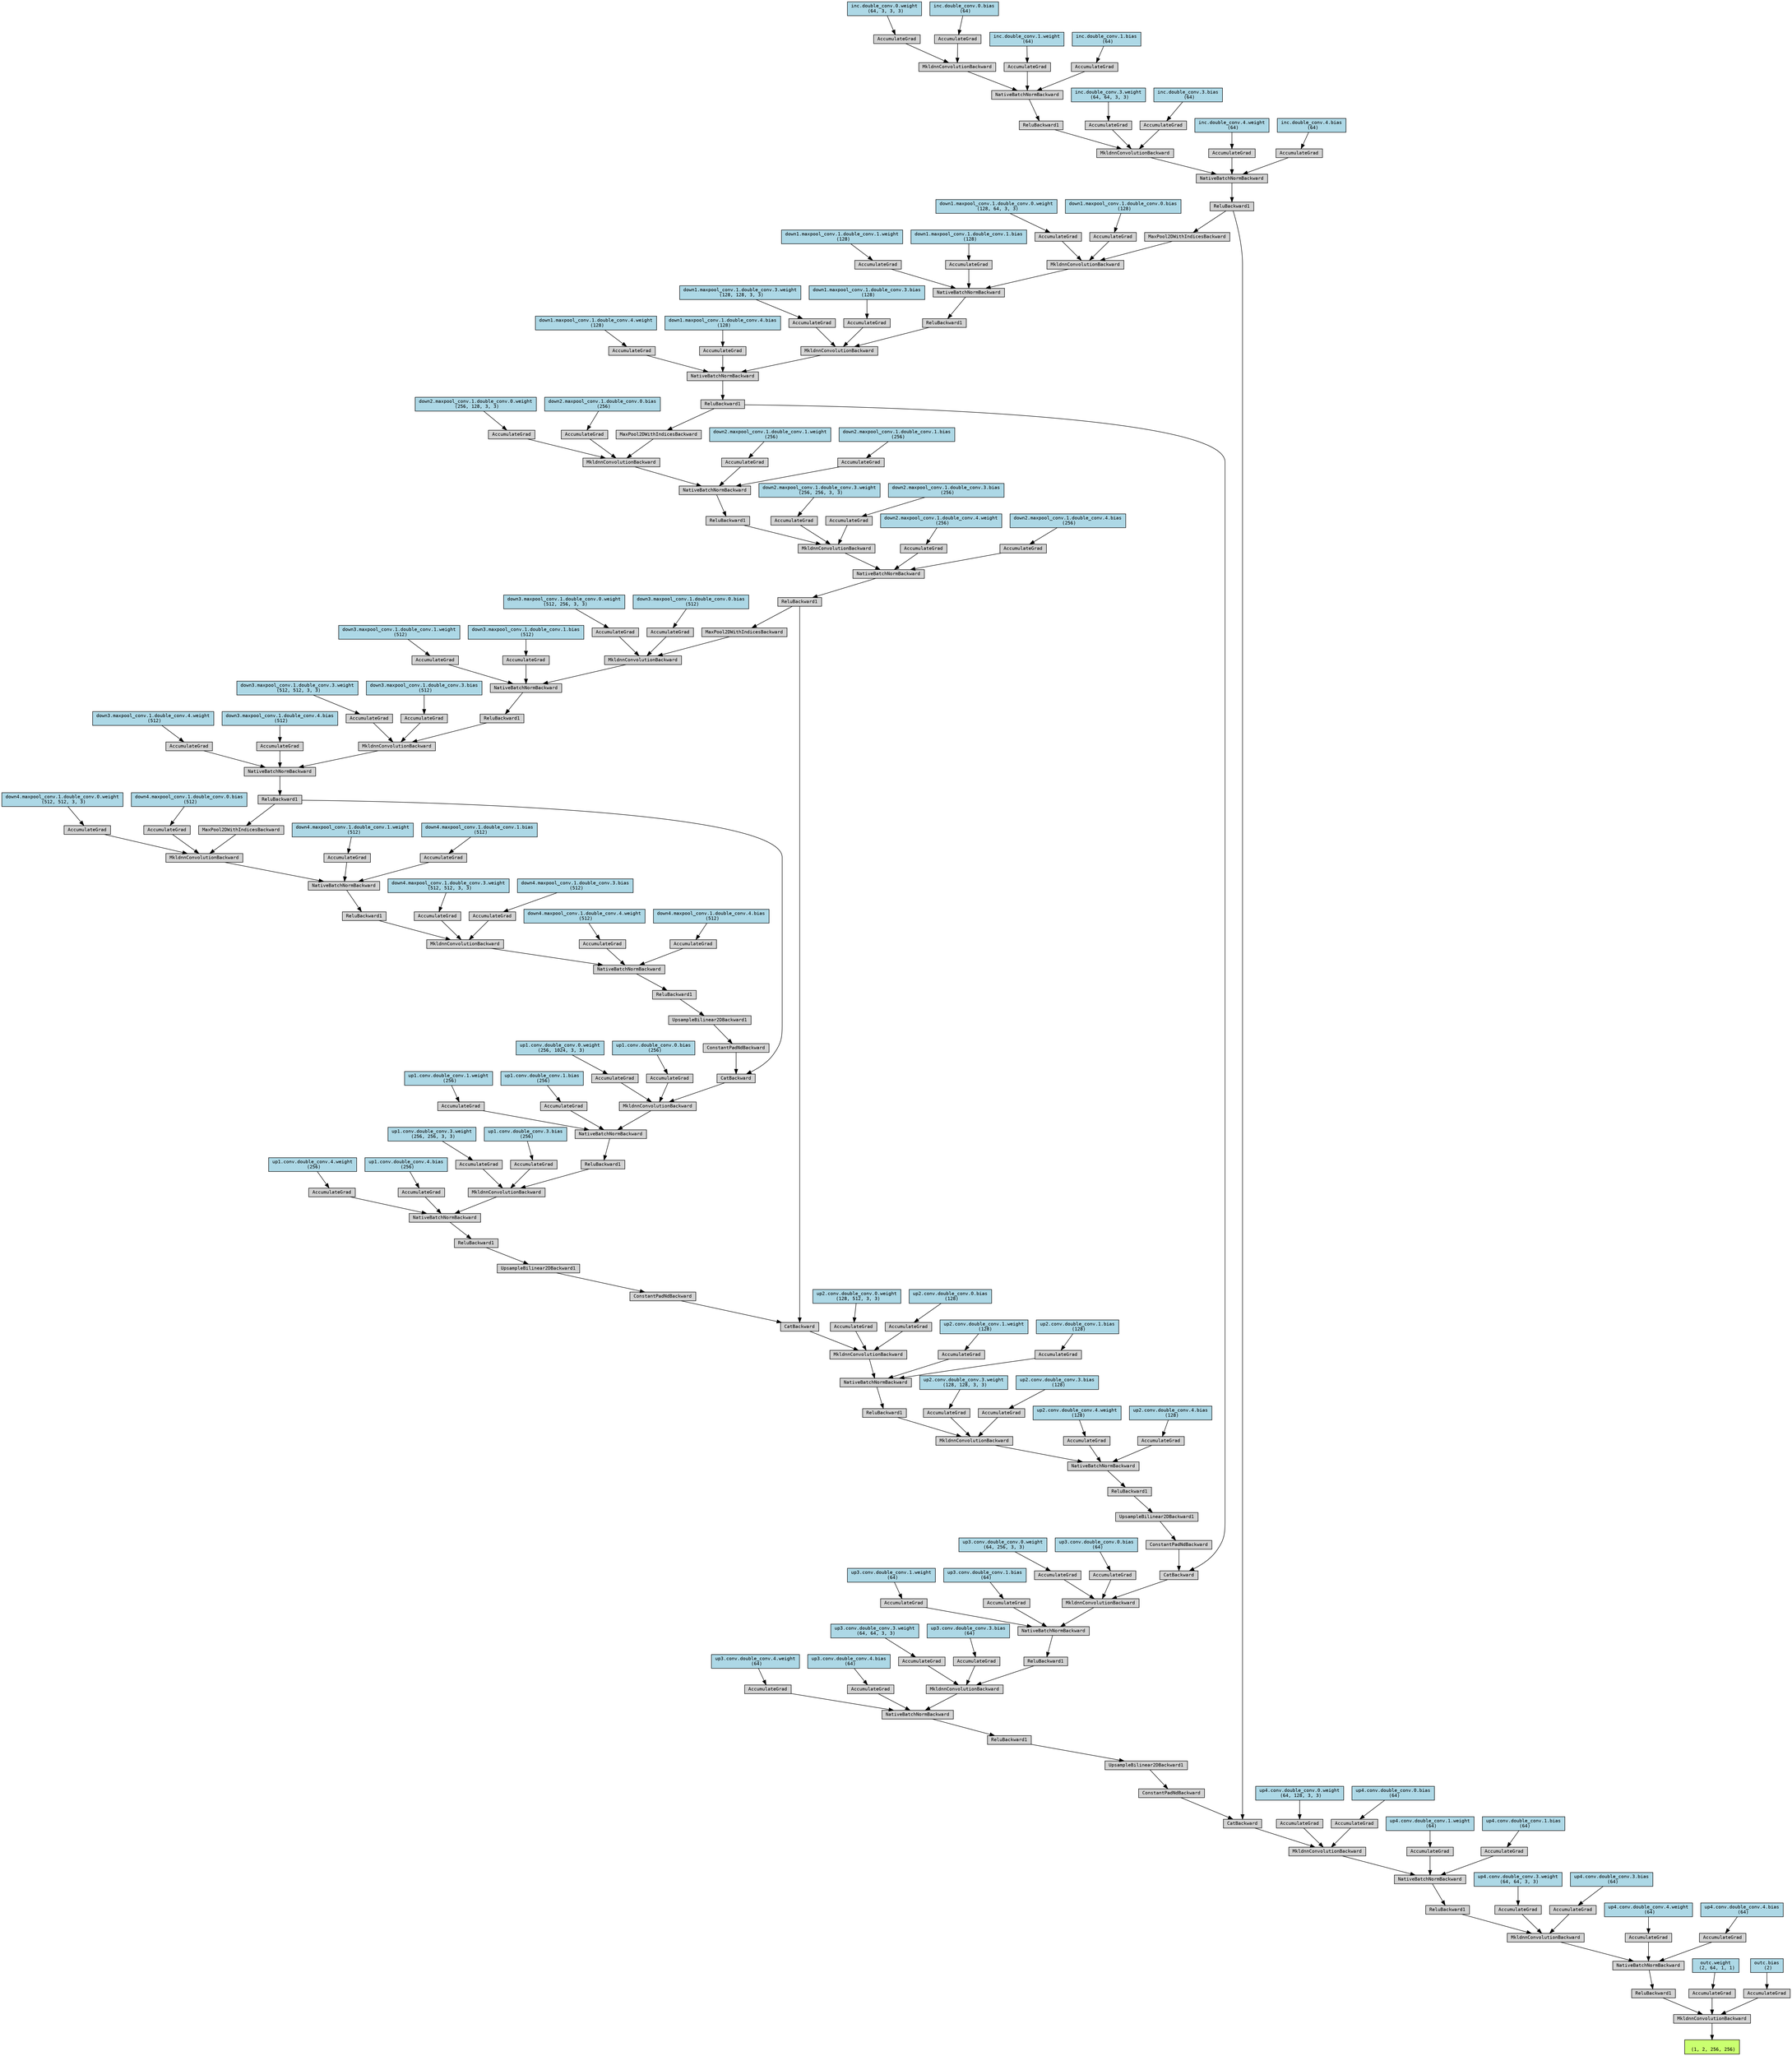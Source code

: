 digraph {
	graph [size="66.45,66.45"]
	node [align=left fontname=monospace fontsize=10 height=0.2 ranksep=0.1 shape=box style=filled]
	139860257357504 [label="
 (1, 2, 256, 256)" fillcolor=darkolivegreen1]
	139860252404608 [label=MkldnnConvolutionBackward]
	139860252404704 -> 139860252404608
	139860252404704 [label=ReluBackward1]
	139860252404896 -> 139860252404704
	139860252404896 [label=NativeBatchNormBackward]
	139860252404800 -> 139860252404896
	139860252404800 [label=MkldnnConvolutionBackward]
	139860252404224 -> 139860252404800
	139860252404224 [label=ReluBackward1]
	139860252404416 -> 139860252404224
	139860252404416 [label=NativeBatchNormBackward]
	139860252404320 -> 139860252404416
	139860252404320 [label=MkldnnConvolutionBackward]
	139860252403744 -> 139860252404320
	139860252403744 [label=CatBackward]
	139860252403936 -> 139860252403744
	139860252403936 [label=ReluBackward1]
	139860252403792 -> 139860252403936
	139860252403792 [label=NativeBatchNormBackward]
	139860252403120 -> 139860252403792
	139860252403120 [label=MkldnnConvolutionBackward]
	139860252403504 -> 139860252403120
	139860252403504 [label=ReluBackward1]
	139860252403312 -> 139860252403504
	139860252403312 [label=NativeBatchNormBackward]
	139860252403168 -> 139860252403312
	139860252403168 [label=MkldnnConvolutionBackward]
	139860252403024 -> 139860252403168
	139860256593088 [label="inc.double_conv.0.weight
 (64, 3, 3, 3)" fillcolor=lightblue]
	139860256593088 -> 139860252403024
	139860252403024 [label=AccumulateGrad]
	139860252402688 -> 139860252403168
	139860253377024 [label="inc.double_conv.0.bias
 (64)" fillcolor=lightblue]
	139860253377024 -> 139860252402688
	139860252402688 [label=AccumulateGrad]
	139860252403264 -> 139860252403312
	139860253380224 [label="inc.double_conv.1.weight
 (64)" fillcolor=lightblue]
	139860253380224 -> 139860252403264
	139860252403264 [label=AccumulateGrad]
	139860252403408 -> 139860252403312
	139860253378688 [label="inc.double_conv.1.bias
 (64)" fillcolor=lightblue]
	139860253378688 -> 139860252403408
	139860252403408 [label=AccumulateGrad]
	139860252403552 -> 139860252403120
	139860253615168 [label="inc.double_conv.3.weight
 (64, 64, 3, 3)" fillcolor=lightblue]
	139860253615168 -> 139860252403552
	139860252403552 [label=AccumulateGrad]
	139860252403216 -> 139860252403120
	139860252302080 [label="inc.double_conv.3.bias
 (64)" fillcolor=lightblue]
	139860252302080 -> 139860252403216
	139860252403216 [label=AccumulateGrad]
	139860252403696 -> 139860252403792
	139860256582336 [label="inc.double_conv.4.weight
 (64)" fillcolor=lightblue]
	139860256582336 -> 139860252403696
	139860252403696 [label=AccumulateGrad]
	139860252403888 -> 139860252403792
	139869568183040 [label="inc.double_conv.4.bias
 (64)" fillcolor=lightblue]
	139869568183040 -> 139860252403888
	139860252403888 [label=AccumulateGrad]
	139860252403984 -> 139860252403744
	139860252403984 [label=ConstantPadNdBackward]
	139860252403456 -> 139860252403984
	139860252403456 [label=UpsampleBilinear2DBackward1]
	139860252402592 -> 139860252403456
	139860252402592 [label=ReluBackward1]
	139860252402976 -> 139860252402592
	139860252402976 [label=NativeBatchNormBackward]
	139860252402880 -> 139860252402976
	139860252402880 [label=MkldnnConvolutionBackward]
	139860252402640 -> 139860252402880
	139860252402640 [label=ReluBackward1]
	139860252402496 -> 139860252402640
	139860252402496 [label=NativeBatchNormBackward]
	139860252402400 -> 139860252402496
	139860252402400 [label=MkldnnConvolutionBackward]
	139860252402208 -> 139860252402400
	139860252402208 [label=CatBackward]
	139860252401920 -> 139860252402208
	139860252401920 [label=ReluBackward1]
	139860252401776 -> 139860252401920
	139860252401776 [label=NativeBatchNormBackward]
	139860255773552 -> 139860252401776
	139860255773552 [label=MkldnnConvolutionBackward]
	139860252839840 -> 139860255773552
	139860252839840 [label=ReluBackward1]
	139860252839648 -> 139860252839840
	139860252839648 [label=NativeBatchNormBackward]
	139860252839168 -> 139860252839648
	139860252839168 [label=MkldnnConvolutionBackward]
	139860253179184 -> 139860252839168
	139860253179184 [label=MaxPool2DWithIndicesBackward]
	139860252403936 -> 139860253179184
	139860253179136 -> 139860252839168
	139860778637056 [label="down1.maxpool_conv.1.double_conv.0.weight
 (128, 64, 3, 3)" fillcolor=lightblue]
	139860778637056 -> 139860253179136
	139860253179136 [label=AccumulateGrad]
	139860253177552 -> 139860252839168
	139860778637696 [label="down1.maxpool_conv.1.double_conv.0.bias
 (128)" fillcolor=lightblue]
	139860778637696 -> 139860253177552
	139860253177552 [label=AccumulateGrad]
	139860252839024 -> 139860252839648
	139860778638144 [label="down1.maxpool_conv.1.double_conv.1.weight
 (128)" fillcolor=lightblue]
	139860778638144 -> 139860252839024
	139860252839024 [label=AccumulateGrad]
	139860252839696 -> 139860252839648
	139860778637760 [label="down1.maxpool_conv.1.double_conv.1.bias
 (128)" fillcolor=lightblue]
	139860778637760 -> 139860252839696
	139860252839696 [label=AccumulateGrad]
	139860252839216 -> 139860255773552
	139860778635712 [label="down1.maxpool_conv.1.double_conv.3.weight
 (128, 128, 3, 3)" fillcolor=lightblue]
	139860778635712 -> 139860252839216
	139860252839216 [label=AccumulateGrad]
	139860252839888 -> 139860255773552
	139860778636672 [label="down1.maxpool_conv.1.double_conv.3.bias
 (128)" fillcolor=lightblue]
	139860778636672 -> 139860252839888
	139860252839888 [label=AccumulateGrad]
	139860252401728 -> 139860252401776
	139860778635968 [label="down1.maxpool_conv.1.double_conv.4.weight
 (128)" fillcolor=lightblue]
	139860778635968 -> 139860252401728
	139860252401728 [label=AccumulateGrad]
	139860252401872 -> 139860252401776
	139860778635840 [label="down1.maxpool_conv.1.double_conv.4.bias
 (128)" fillcolor=lightblue]
	139860778635840 -> 139860252401872
	139860252401872 [label=AccumulateGrad]
	139860252401968 -> 139860252402208
	139860252401968 [label=ConstantPadNdBackward]
	139860252401824 -> 139860252401968
	139860252401824 [label=UpsampleBilinear2DBackward1]
	139860252839360 -> 139860252401824
	139860252839360 [label=ReluBackward1]
	139860252839792 -> 139860252839360
	139860252839792 [label=NativeBatchNormBackward]
	139860253179280 -> 139860252839792
	139860253179280 [label=MkldnnConvolutionBackward]
	139860253179520 -> 139860253179280
	139860253179520 [label=ReluBackward1]
	139860253179760 -> 139860253179520
	139860253179760 [label=NativeBatchNormBackward]
	139860253179664 -> 139860253179760
	139860253179664 [label=MkldnnConvolutionBackward]
	139860253176256 -> 139860253179664
	139860253176256 [label=CatBackward]
	139860252131536 -> 139860253176256
	139860252131536 [label=ReluBackward1]
	139860252131680 -> 139860252131536
	139860252131680 [label=NativeBatchNormBackward]
	139860252131776 -> 139860252131680
	139860252131776 [label=MkldnnConvolutionBackward]
	139860252131968 -> 139860252131776
	139860252131968 [label=ReluBackward1]
	139860252132160 -> 139860252131968
	139860252132160 [label=NativeBatchNormBackward]
	139860252132256 -> 139860252132160
	139860252132256 [label=MkldnnConvolutionBackward]
	139860252132448 -> 139860252132256
	139860252132448 [label=MaxPool2DWithIndicesBackward]
	139860252401920 -> 139860252132448
	139860252132400 -> 139860252132256
	139860787854784 [label="down2.maxpool_conv.1.double_conv.0.weight
 (256, 128, 3, 3)" fillcolor=lightblue]
	139860787854784 -> 139860252132400
	139860252132400 [label=AccumulateGrad]
	139860252132352 -> 139860252132256
	139860787854016 [label="down2.maxpool_conv.1.double_conv.0.bias
 (256)" fillcolor=lightblue]
	139860787854016 -> 139860252132352
	139860252132352 [label=AccumulateGrad]
	139860252132208 -> 139860252132160
	139860787851904 [label="down2.maxpool_conv.1.double_conv.1.weight
 (256)" fillcolor=lightblue]
	139860787851904 -> 139860252132208
	139860252132208 [label=AccumulateGrad]
	139860252132064 -> 139860252132160
	139860787854208 [label="down2.maxpool_conv.1.double_conv.1.bias
 (256)" fillcolor=lightblue]
	139860787854208 -> 139860252132064
	139860252132064 [label=AccumulateGrad]
	139860252131920 -> 139860252131776
	139860787851456 [label="down2.maxpool_conv.1.double_conv.3.weight
 (256, 256, 3, 3)" fillcolor=lightblue]
	139860787851456 -> 139860252131920
	139860252131920 [label=AccumulateGrad]
	139860252131872 -> 139860252131776
	139860787851328 [label="down2.maxpool_conv.1.double_conv.3.bias
 (256)" fillcolor=lightblue]
	139860787851328 -> 139860252131872
	139860252131872 [label=AccumulateGrad]
	139860252131728 -> 139860252131680
	139860787851968 [label="down2.maxpool_conv.1.double_conv.4.weight
 (256)" fillcolor=lightblue]
	139860787851968 -> 139860252131728
	139860252131728 [label=AccumulateGrad]
	139860252131584 -> 139860252131680
	139860257666624 [label="down2.maxpool_conv.1.double_conv.4.bias
 (256)" fillcolor=lightblue]
	139860257666624 -> 139860252131584
	139860252131584 [label=AccumulateGrad]
	139860252131488 -> 139860253176256
	139860252131488 [label=ConstantPadNdBackward]
	139860252132016 -> 139860252131488
	139860252132016 [label=UpsampleBilinear2DBackward1]
	139860252132304 -> 139860252132016
	139860252132304 [label=ReluBackward1]
	139860252132640 -> 139860252132304
	139860252132640 [label=NativeBatchNormBackward]
	139860252132544 -> 139860252132640
	139860252132544 [label=MkldnnConvolutionBackward]
	139860252132832 -> 139860252132544
	139860252132832 [label=ReluBackward1]
	139860252133024 -> 139860252132832
	139860252133024 [label=NativeBatchNormBackward]
	139860252133120 -> 139860252133024
	139860252133120 [label=MkldnnConvolutionBackward]
	139860252133312 -> 139860252133120
	139860252133312 [label=CatBackward]
	139860252133504 -> 139860252133312
	139860252133504 [label=ReluBackward1]
	139860252133648 -> 139860252133504
	139860252133648 [label=NativeBatchNormBackward]
	139860252133744 -> 139860252133648
	139860252133744 [label=MkldnnConvolutionBackward]
	139860252133936 -> 139860252133744
	139860252133936 [label=ReluBackward1]
	139860252134128 -> 139860252133936
	139860252134128 [label=NativeBatchNormBackward]
	139860252134224 -> 139860252134128
	139860252134224 [label=MkldnnConvolutionBackward]
	139860252134416 -> 139860252134224
	139860252134416 [label=MaxPool2DWithIndicesBackward]
	139860252131536 -> 139860252134416
	139860252134368 -> 139860252134224
	139860787617984 [label="down3.maxpool_conv.1.double_conv.0.weight
 (512, 256, 3, 3)" fillcolor=lightblue]
	139860787617984 -> 139860252134368
	139860252134368 [label=AccumulateGrad]
	139860252134320 -> 139860252134224
	139860787621248 [label="down3.maxpool_conv.1.double_conv.0.bias
 (512)" fillcolor=lightblue]
	139860787621248 -> 139860252134320
	139860252134320 [label=AccumulateGrad]
	139860252134176 -> 139860252134128
	139860787621312 [label="down3.maxpool_conv.1.double_conv.1.weight
 (512)" fillcolor=lightblue]
	139860787621312 -> 139860252134176
	139860252134176 [label=AccumulateGrad]
	139860252134032 -> 139860252134128
	139860787621184 [label="down3.maxpool_conv.1.double_conv.1.bias
 (512)" fillcolor=lightblue]
	139860787621184 -> 139860252134032
	139860252134032 [label=AccumulateGrad]
	139860252133888 -> 139860252133744
	139860787862656 [label="down3.maxpool_conv.1.double_conv.3.weight
 (512, 512, 3, 3)" fillcolor=lightblue]
	139860787862656 -> 139860252133888
	139860252133888 [label=AccumulateGrad]
	139860252133840 -> 139860252133744
	139860787863168 [label="down3.maxpool_conv.1.double_conv.3.bias
 (512)" fillcolor=lightblue]
	139860787863168 -> 139860252133840
	139860252133840 [label=AccumulateGrad]
	139860252133696 -> 139860252133648
	139860787862528 [label="down3.maxpool_conv.1.double_conv.4.weight
 (512)" fillcolor=lightblue]
	139860787862528 -> 139860252133696
	139860252133696 [label=AccumulateGrad]
	139860252133552 -> 139860252133648
	139860787860736 [label="down3.maxpool_conv.1.double_conv.4.bias
 (512)" fillcolor=lightblue]
	139860787860736 -> 139860252133552
	139860252133552 [label=AccumulateGrad]
	139860252133456 -> 139860252133312
	139860252133456 [label=ConstantPadNdBackward]
	139860252133984 -> 139860252133456
	139860252133984 [label=UpsampleBilinear2DBackward1]
	139860252134272 -> 139860252133984
	139860252134272 [label=ReluBackward1]
	139860252134608 -> 139860252134272
	139860252134608 [label=NativeBatchNormBackward]
	139860252134512 -> 139860252134608
	139860252134512 [label=MkldnnConvolutionBackward]
	139860252134800 -> 139860252134512
	139860252134800 [label=ReluBackward1]
	139860252134992 -> 139860252134800
	139860252134992 [label=NativeBatchNormBackward]
	139860252135088 -> 139860252134992
	139860252135088 [label=MkldnnConvolutionBackward]
	139860252135280 -> 139860252135088
	139860252135280 [label=MaxPool2DWithIndicesBackward]
	139860252133504 -> 139860252135280
	139860252135232 -> 139860252135088
	139860257646848 [label="down4.maxpool_conv.1.double_conv.0.weight
 (512, 512, 3, 3)" fillcolor=lightblue]
	139860257646848 -> 139860252135232
	139860252135232 [label=AccumulateGrad]
	139860252135184 -> 139860252135088
	139860257648512 [label="down4.maxpool_conv.1.double_conv.0.bias
 (512)" fillcolor=lightblue]
	139860257648512 -> 139860252135184
	139860252135184 [label=AccumulateGrad]
	139860252135040 -> 139860252134992
	139860257768896 [label="down4.maxpool_conv.1.double_conv.1.weight
 (512)" fillcolor=lightblue]
	139860257768896 -> 139860252135040
	139860252135040 [label=AccumulateGrad]
	139860252134896 -> 139860252134992
	139860253743552 [label="down4.maxpool_conv.1.double_conv.1.bias
 (512)" fillcolor=lightblue]
	139860253743552 -> 139860252134896
	139860252134896 [label=AccumulateGrad]
	139860252134752 -> 139860252134512
	139860787230080 [label="down4.maxpool_conv.1.double_conv.3.weight
 (512, 512, 3, 3)" fillcolor=lightblue]
	139860787230080 -> 139860252134752
	139860252134752 [label=AccumulateGrad]
	139860252134704 -> 139860252134512
	139860256383296 [label="down4.maxpool_conv.1.double_conv.3.bias
 (512)" fillcolor=lightblue]
	139860256383296 -> 139860252134704
	139860252134704 [label=AccumulateGrad]
	139860252134560 -> 139860252134608
	139860257688256 [label="down4.maxpool_conv.1.double_conv.4.weight
 (512)" fillcolor=lightblue]
	139860257688256 -> 139860252134560
	139860252134560 [label=AccumulateGrad]
	139860252133600 -> 139860252134608
	139860257807744 [label="down4.maxpool_conv.1.double_conv.4.bias
 (512)" fillcolor=lightblue]
	139860257807744 -> 139860252133600
	139860252133600 [label=AccumulateGrad]
	139860252133264 -> 139860252133120
	139860257387648 [label="up1.conv.double_conv.0.weight
 (256, 1024, 3, 3)" fillcolor=lightblue]
	139860257387648 -> 139860252133264
	139860252133264 [label=AccumulateGrad]
	139860252133216 -> 139860252133120
	139860787531200 [label="up1.conv.double_conv.0.bias
 (256)" fillcolor=lightblue]
	139860787531200 -> 139860252133216
	139860252133216 [label=AccumulateGrad]
	139860252133072 -> 139860252133024
	139860787528384 [label="up1.conv.double_conv.1.weight
 (256)" fillcolor=lightblue]
	139860787528384 -> 139860252133072
	139860252133072 [label=AccumulateGrad]
	139860252132928 -> 139860252133024
	139860787528704 [label="up1.conv.double_conv.1.bias
 (256)" fillcolor=lightblue]
	139860787528704 -> 139860252132928
	139860252132928 [label=AccumulateGrad]
	139860252132784 -> 139860252132544
	139860787530560 [label="up1.conv.double_conv.3.weight
 (256, 256, 3, 3)" fillcolor=lightblue]
	139860787530560 -> 139860252132784
	139860252132784 [label=AccumulateGrad]
	139860252132736 -> 139860252132544
	139860787528128 [label="up1.conv.double_conv.3.bias
 (256)" fillcolor=lightblue]
	139860787528128 -> 139860252132736
	139860252132736 [label=AccumulateGrad]
	139860252132592 -> 139860252132640
	139860787528448 [label="up1.conv.double_conv.4.weight
 (256)" fillcolor=lightblue]
	139860787528448 -> 139860252132592
	139860252132592 [label=AccumulateGrad]
	139860252131632 -> 139860252132640
	139860787531520 [label="up1.conv.double_conv.4.bias
 (256)" fillcolor=lightblue]
	139860787531520 -> 139860252131632
	139860252131632 [label=AccumulateGrad]
	139860253175968 -> 139860253179664
	139860778606336 [label="up2.conv.double_conv.0.weight
 (128, 512, 3, 3)" fillcolor=lightblue]
	139860778606336 -> 139860253175968
	139860253175968 [label=AccumulateGrad]
	139860253179808 -> 139860253179664
	139860778604480 [label="up2.conv.double_conv.0.bias
 (128)" fillcolor=lightblue]
	139860778604480 -> 139860253179808
	139860253179808 [label=AccumulateGrad]
	139860253179856 -> 139860253179760
	139860778605760 [label="up2.conv.double_conv.1.weight
 (128)" fillcolor=lightblue]
	139860778605760 -> 139860253179856
	139860253179856 [label=AccumulateGrad]
	139860253179616 -> 139860253179760
	139860778606400 [label="up2.conv.double_conv.1.bias
 (128)" fillcolor=lightblue]
	139860778606400 -> 139860253179616
	139860253179616 [label=AccumulateGrad]
	139860253179472 -> 139860253179280
	139860256381568 [label="up2.conv.double_conv.3.weight
 (128, 128, 3, 3)" fillcolor=lightblue]
	139860256381568 -> 139860253179472
	139860253179472 [label=AccumulateGrad]
	139860253179424 -> 139860253179280
	139860256379776 [label="up2.conv.double_conv.3.bias
 (128)" fillcolor=lightblue]
	139860256379776 -> 139860253179424
	139860253179424 [label=AccumulateGrad]
	139860253177792 -> 139860252839792
	139860256381888 [label="up2.conv.double_conv.4.weight
 (128)" fillcolor=lightblue]
	139860256381888 -> 139860253177792
	139860253177792 [label=AccumulateGrad]
	139860253179232 -> 139860252839792
	139860256381376 [label="up2.conv.double_conv.4.bias
 (128)" fillcolor=lightblue]
	139860256381376 -> 139860253179232
	139860253179232 [label=AccumulateGrad]
	139860252402256 -> 139860252402400
	139860257831168 [label="up3.conv.double_conv.0.weight
 (64, 256, 3, 3)" fillcolor=lightblue]
	139860257831168 -> 139860252402256
	139860252402256 [label=AccumulateGrad]
	139860252402304 -> 139860252402400
	139860256642560 [label="up3.conv.double_conv.0.bias
 (64)" fillcolor=lightblue]
	139860256642560 -> 139860252402304
	139860252402304 [label=AccumulateGrad]
	139860252402448 -> 139860252402496
	139860256643520 [label="up3.conv.double_conv.1.weight
 (64)" fillcolor=lightblue]
	139860256643520 -> 139860252402448
	139860252402448 [label=AccumulateGrad]
	139860252402544 -> 139860252402496
	139860256641280 [label="up3.conv.double_conv.1.bias
 (64)" fillcolor=lightblue]
	139860256641280 -> 139860252402544
	139860252402544 [label=AccumulateGrad]
	139860252402736 -> 139860252402880
	139860256643968 [label="up3.conv.double_conv.3.weight
 (64, 64, 3, 3)" fillcolor=lightblue]
	139860256643968 -> 139860252402736
	139860252402736 [label=AccumulateGrad]
	139860252402784 -> 139860252402880
	139860256641856 [label="up3.conv.double_conv.3.bias
 (64)" fillcolor=lightblue]
	139860256641856 -> 139860252402784
	139860252402784 [label=AccumulateGrad]
	139860252402928 -> 139860252402976
	139860257355200 [label="up3.conv.double_conv.4.weight
 (64)" fillcolor=lightblue]
	139860257355200 -> 139860252402928
	139860252402928 [label=AccumulateGrad]
	139860252403840 -> 139860252402976
	139860257355776 [label="up3.conv.double_conv.4.bias
 (64)" fillcolor=lightblue]
	139860257355776 -> 139860252403840
	139860252403840 [label=AccumulateGrad]
	139860252403648 -> 139860252404320
	139860788109632 [label="up4.conv.double_conv.0.weight
 (64, 128, 3, 3)" fillcolor=lightblue]
	139860788109632 -> 139860252403648
	139860252403648 [label=AccumulateGrad]
	139860252404176 -> 139860252404320
	139860788112832 [label="up4.conv.double_conv.0.bias
 (64)" fillcolor=lightblue]
	139860788112832 -> 139860252404176
	139860252404176 [label=AccumulateGrad]
	139860252404368 -> 139860252404416
	139860788111232 [label="up4.conv.double_conv.1.weight
 (64)" fillcolor=lightblue]
	139860788111232 -> 139860252404368
	139860252404368 [label=AccumulateGrad]
	139860252404512 -> 139860252404416
	139860788109760 [label="up4.conv.double_conv.1.bias
 (64)" fillcolor=lightblue]
	139860788109760 -> 139860252404512
	139860252404512 [label=AccumulateGrad]
	139860252404128 -> 139860252404800
	139860788109568 [label="up4.conv.double_conv.3.weight
 (64, 64, 3, 3)" fillcolor=lightblue]
	139860788109568 -> 139860252404128
	139860252404128 [label=AccumulateGrad]
	139860252404656 -> 139860252404800
	139860788110144 [label="up4.conv.double_conv.3.bias
 (64)" fillcolor=lightblue]
	139860788110144 -> 139860252404656
	139860252404656 [label=AccumulateGrad]
	139860252404848 -> 139860252404896
	139860788111168 [label="up4.conv.double_conv.4.weight
 (64)" fillcolor=lightblue]
	139860788111168 -> 139860252404848
	139860252404848 [label=AccumulateGrad]
	139860252404992 -> 139860252404896
	139860787668160 [label="up4.conv.double_conv.4.bias
 (64)" fillcolor=lightblue]
	139860787668160 -> 139860252404992
	139860252404992 [label=AccumulateGrad]
	139860252405232 -> 139860252404608
	139860787669504 [label="outc.weight
 (2, 64, 1, 1)" fillcolor=lightblue]
	139860787669504 -> 139860252405232
	139860252405232 [label=AccumulateGrad]
	139860252405280 -> 139860252404608
	139860787667968 [label="outc.bias
 (2)" fillcolor=lightblue]
	139860787667968 -> 139860252405280
	139860252405280 [label=AccumulateGrad]
	139860252404608 -> 139860257357504
}
